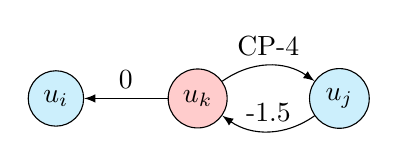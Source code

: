\begin{tikzpicture}[scale=0.3]
\def \radius {6cm}
\node[draw, circle, fill=cyan!20] at ({0}:\radius) (n1) {$u_j$};
\node[draw, circle, fill=cyan!20] at ({180}:\radius) (n2) {$u_i$};
\node[draw, circle, fill=red!20] at (0,0) (n3) {$u_k$};
\path[->, >=latex] (n3) edge  node[above]{0} (n2);
\path[->, >=latex] (n3) edge [bend left=35] node[above]{CP-4} (n1);
\path[->, >=latex] (n1) edge [bend left=35] node[above]{-1.5} (n3);
\end{tikzpicture}
